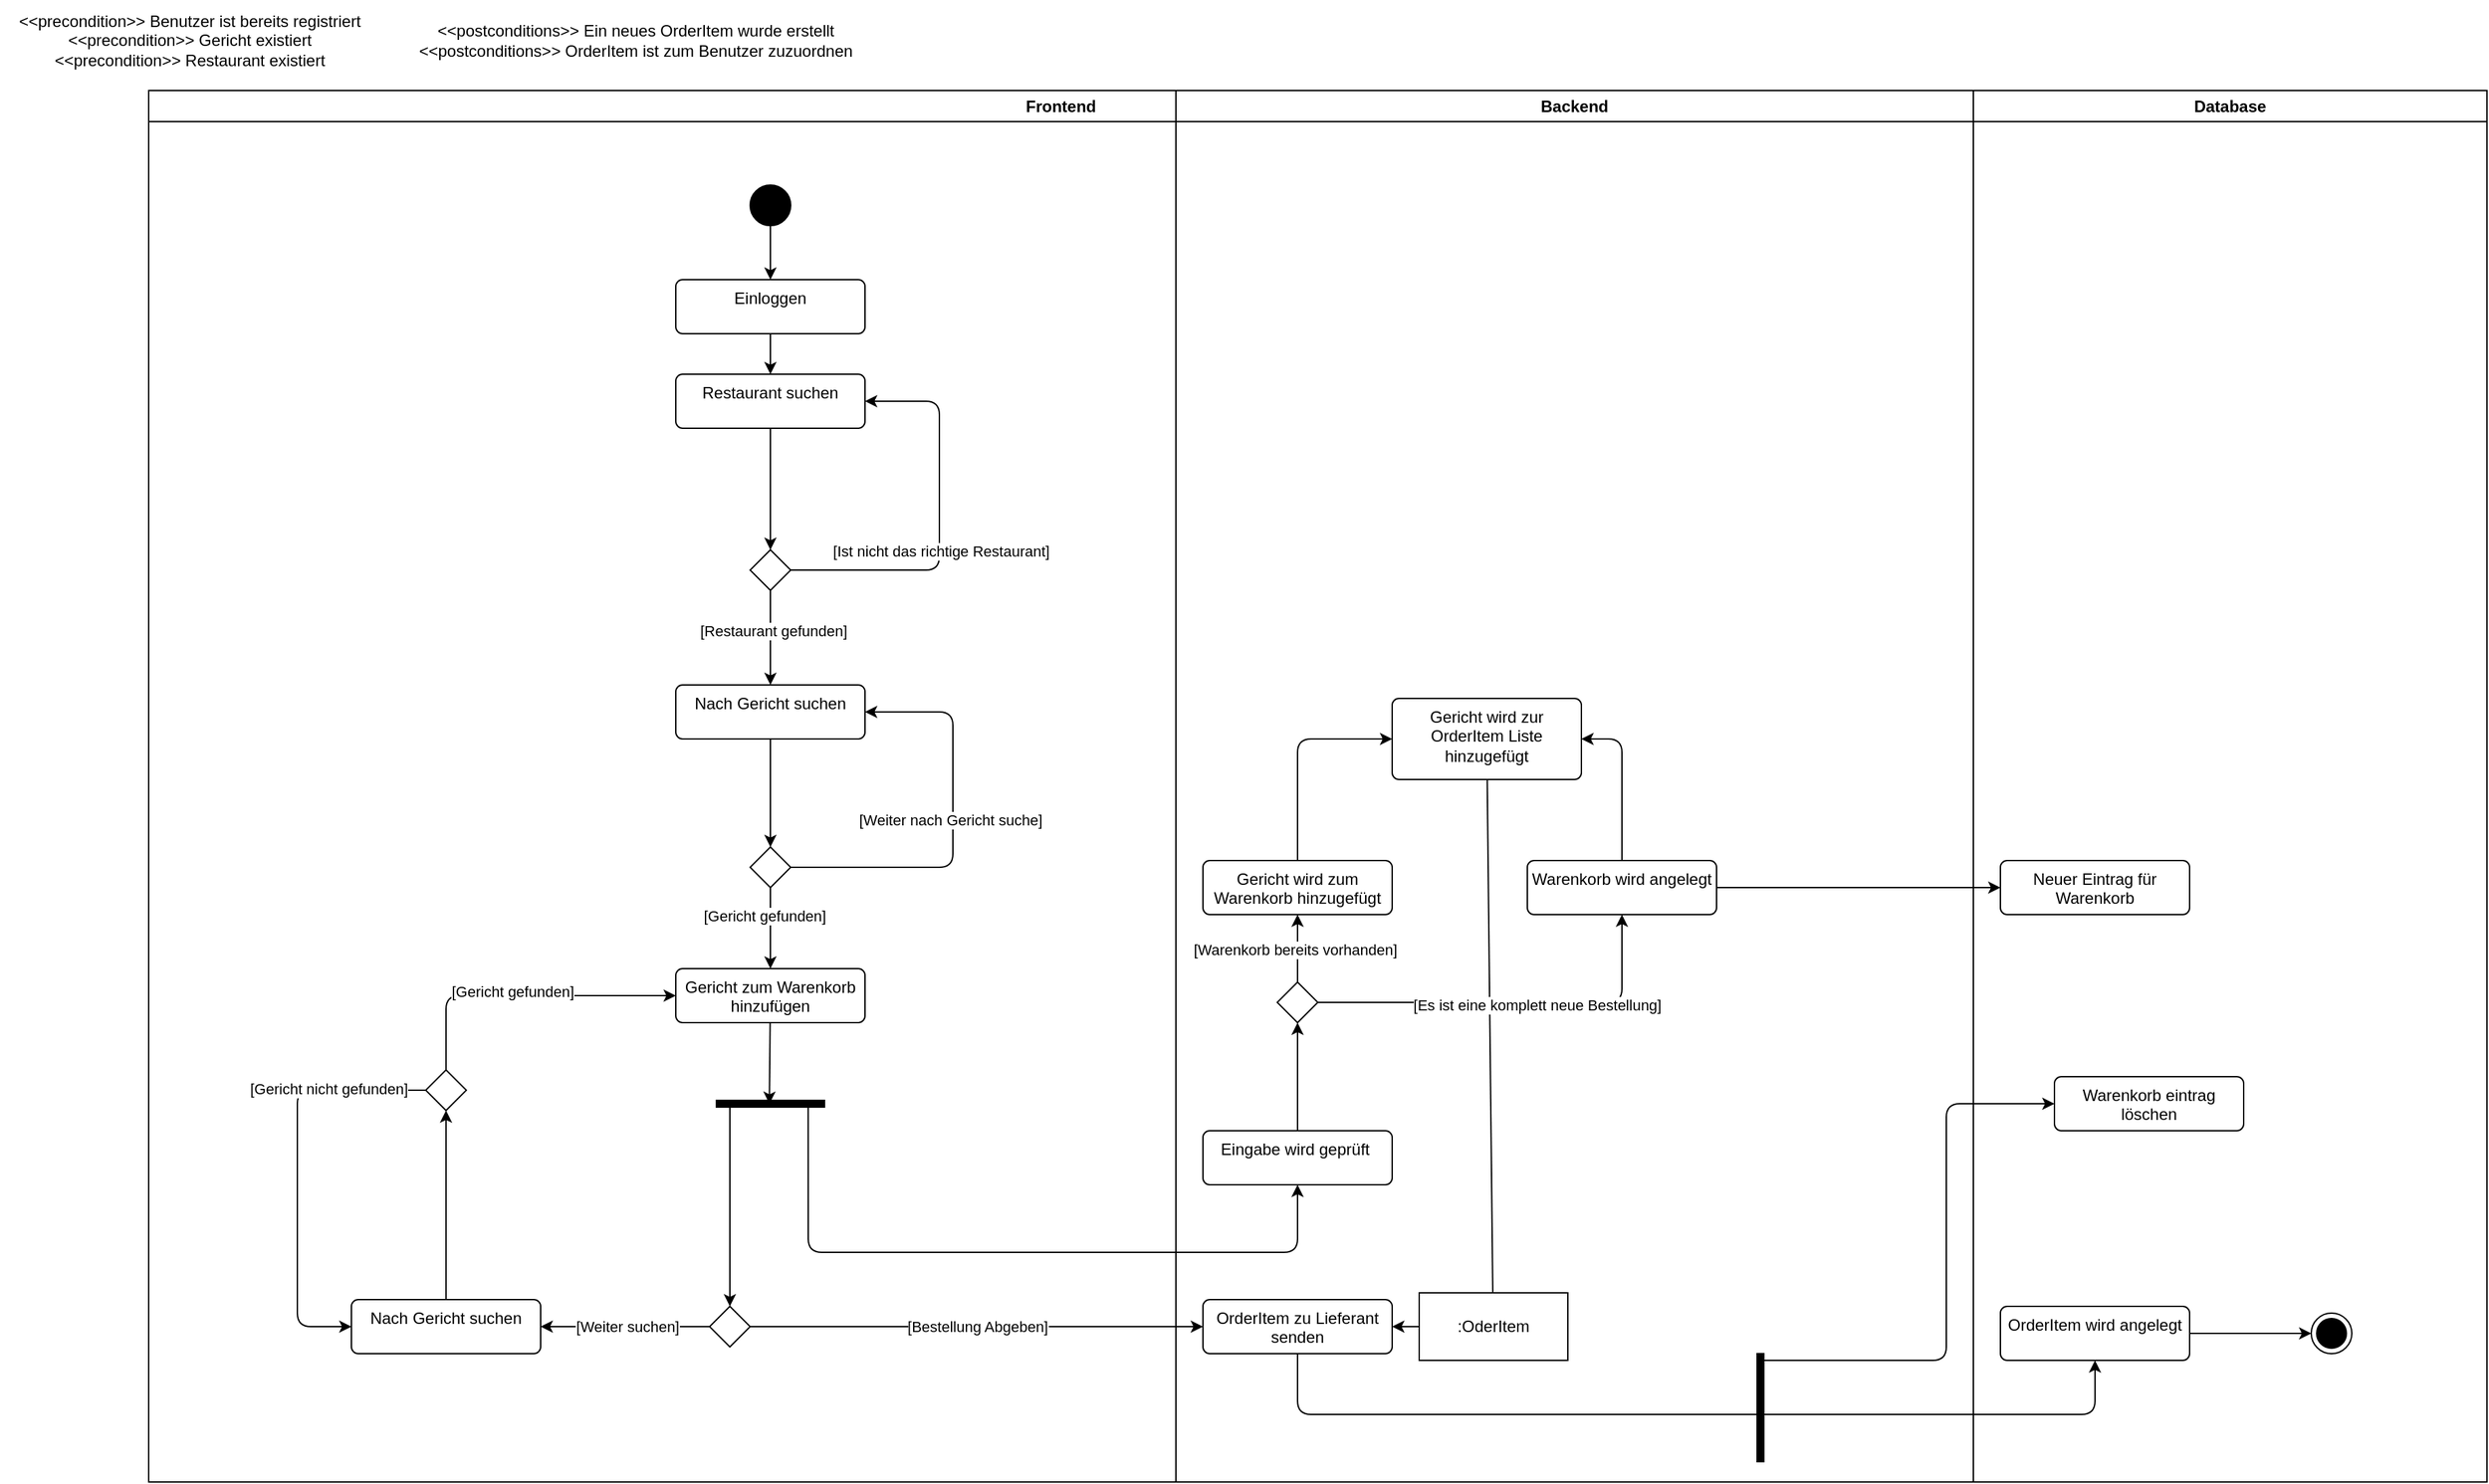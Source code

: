 <mxfile>
    <diagram id="Fu2nkoHtEZ3IX-Ww9v6w" name="Page-1">
        <mxGraphModel dx="2201" dy="1937" grid="1" gridSize="10" guides="1" tooltips="1" connect="1" arrows="1" fold="1" page="1" pageScale="1" pageWidth="850" pageHeight="1100" math="0" shadow="0">
            <root>
                <mxCell id="0"/>
                <mxCell id="1" parent="0"/>
                <mxCell id="2" value="Frontend" style="swimlane;whiteSpace=wrap;html=1;" vertex="1" parent="1">
                    <mxGeometry x="-300" y="50" width="1350" height="1030" as="geometry"/>
                </mxCell>
                <mxCell id="8" style="edgeStyle=none;html=1;" edge="1" parent="2" source="6" target="7">
                    <mxGeometry relative="1" as="geometry"/>
                </mxCell>
                <mxCell id="6" value="" style="ellipse;fillColor=strokeColor;html=1;" vertex="1" parent="2">
                    <mxGeometry x="445" y="70" width="30" height="30" as="geometry"/>
                </mxCell>
                <mxCell id="14" style="edgeStyle=none;html=1;entryX=0.5;entryY=0;entryDx=0;entryDy=0;" edge="1" parent="2" source="7" target="13">
                    <mxGeometry relative="1" as="geometry"/>
                </mxCell>
                <mxCell id="7" value="Einloggen" style="html=1;align=center;verticalAlign=top;rounded=1;absoluteArcSize=1;arcSize=10;dashed=0;whiteSpace=wrap;" vertex="1" parent="2">
                    <mxGeometry x="390" y="140" width="140" height="40" as="geometry"/>
                </mxCell>
                <mxCell id="16" style="edgeStyle=none;html=1;entryX=0.5;entryY=0;entryDx=0;entryDy=0;" edge="1" parent="2" source="13" target="15">
                    <mxGeometry relative="1" as="geometry"/>
                </mxCell>
                <mxCell id="13" value="Restaurant suchen" style="html=1;align=center;verticalAlign=top;rounded=1;absoluteArcSize=1;arcSize=10;dashed=0;whiteSpace=wrap;" vertex="1" parent="2">
                    <mxGeometry x="390" y="210" width="140" height="40" as="geometry"/>
                </mxCell>
                <mxCell id="18" style="edgeStyle=none;html=1;entryX=1;entryY=0.5;entryDx=0;entryDy=0;" edge="1" parent="2" source="15" target="13">
                    <mxGeometry relative="1" as="geometry">
                        <Array as="points">
                            <mxPoint x="585" y="355"/>
                            <mxPoint x="585" y="230"/>
                        </Array>
                    </mxGeometry>
                </mxCell>
                <mxCell id="24" value="[Ist nicht das richtige Restaurant]" style="edgeLabel;html=1;align=center;verticalAlign=middle;resizable=0;points=[];" vertex="1" connectable="0" parent="18">
                    <mxGeometry x="-0.145" y="-1" relative="1" as="geometry">
                        <mxPoint as="offset"/>
                    </mxGeometry>
                </mxCell>
                <mxCell id="20" style="edgeStyle=none;html=1;" edge="1" parent="2" source="15" target="19">
                    <mxGeometry relative="1" as="geometry"/>
                </mxCell>
                <mxCell id="23" value="[Restaurant gefunden]" style="edgeLabel;html=1;align=center;verticalAlign=middle;resizable=0;points=[];" vertex="1" connectable="0" parent="20">
                    <mxGeometry x="-0.155" y="2" relative="1" as="geometry">
                        <mxPoint as="offset"/>
                    </mxGeometry>
                </mxCell>
                <mxCell id="15" value="" style="rhombus;" vertex="1" parent="2">
                    <mxGeometry x="445" y="340" width="30" height="30" as="geometry"/>
                </mxCell>
                <mxCell id="26" style="edgeStyle=none;html=1;entryX=0.5;entryY=0;entryDx=0;entryDy=0;" edge="1" parent="2" source="19" target="25">
                    <mxGeometry relative="1" as="geometry"/>
                </mxCell>
                <mxCell id="19" value="Nach Gericht suchen" style="html=1;align=center;verticalAlign=top;rounded=1;absoluteArcSize=1;arcSize=10;dashed=0;whiteSpace=wrap;" vertex="1" parent="2">
                    <mxGeometry x="390" y="440" width="140" height="40" as="geometry"/>
                </mxCell>
                <mxCell id="28" style="edgeStyle=none;html=1;entryX=0.5;entryY=0;entryDx=0;entryDy=0;" edge="1" parent="2" source="25" target="27">
                    <mxGeometry relative="1" as="geometry">
                        <mxPoint x="458.8" y="661.545" as="targetPoint"/>
                    </mxGeometry>
                </mxCell>
                <mxCell id="31" value="[Gericht gefunden]&amp;nbsp;" style="edgeLabel;html=1;align=center;verticalAlign=middle;resizable=0;points=[];" vertex="1" connectable="0" parent="28">
                    <mxGeometry x="-0.3" y="-3" relative="1" as="geometry">
                        <mxPoint as="offset"/>
                    </mxGeometry>
                </mxCell>
                <mxCell id="30" style="edgeStyle=none;html=1;entryX=1;entryY=0.5;entryDx=0;entryDy=0;" edge="1" parent="2" source="25" target="19">
                    <mxGeometry relative="1" as="geometry">
                        <Array as="points">
                            <mxPoint x="595" y="575"/>
                            <mxPoint x="595" y="460"/>
                        </Array>
                    </mxGeometry>
                </mxCell>
                <mxCell id="32" value="[Weiter nach Gericht suche]" style="edgeLabel;html=1;align=center;verticalAlign=middle;resizable=0;points=[];" vertex="1" connectable="0" parent="30">
                    <mxGeometry x="0.037" y="2" relative="1" as="geometry">
                        <mxPoint as="offset"/>
                    </mxGeometry>
                </mxCell>
                <mxCell id="25" value="" style="rhombus;" vertex="1" parent="2">
                    <mxGeometry x="445" y="560" width="30" height="30" as="geometry"/>
                </mxCell>
                <mxCell id="27" value="Gericht zum Warenkorb hinzufügen" style="html=1;align=center;verticalAlign=top;rounded=1;absoluteArcSize=1;arcSize=10;dashed=0;whiteSpace=wrap;" vertex="1" parent="2">
                    <mxGeometry x="390" y="650" width="140" height="40" as="geometry"/>
                </mxCell>
                <mxCell id="33" value="" style="rhombus;" vertex="1" parent="2">
                    <mxGeometry x="415" y="900" width="30" height="30" as="geometry"/>
                </mxCell>
                <mxCell id="47" value="Nach Gericht suchen" style="html=1;align=center;verticalAlign=top;rounded=1;absoluteArcSize=1;arcSize=10;dashed=0;whiteSpace=wrap;" vertex="1" parent="2">
                    <mxGeometry x="150" y="895.0" width="140" height="40" as="geometry"/>
                </mxCell>
                <mxCell id="48" value="" style="edgeStyle=none;html=1;" edge="1" parent="2" source="33" target="47">
                    <mxGeometry relative="1" as="geometry">
                        <mxPoint x="281" y="959" as="sourcePoint"/>
                        <mxPoint x="150" y="525" as="targetPoint"/>
                        <Array as="points">
                            <mxPoint x="310" y="915"/>
                        </Array>
                    </mxGeometry>
                </mxCell>
                <mxCell id="49" value="[Weiter suchen]" style="edgeLabel;html=1;align=center;verticalAlign=middle;resizable=0;points=[];" vertex="1" connectable="0" parent="48">
                    <mxGeometry x="-0.021" relative="1" as="geometry">
                        <mxPoint as="offset"/>
                    </mxGeometry>
                </mxCell>
                <mxCell id="54" style="edgeStyle=none;html=1;entryX=0;entryY=0.5;entryDx=0;entryDy=0;" edge="1" parent="2" source="50" target="27">
                    <mxGeometry relative="1" as="geometry">
                        <Array as="points">
                            <mxPoint x="220" y="670"/>
                        </Array>
                    </mxGeometry>
                </mxCell>
                <mxCell id="55" value="&lt;span style=&quot;color: rgb(0, 0, 0);&quot;&gt;[Gericht gefunden]&lt;/span&gt;" style="edgeLabel;html=1;align=center;verticalAlign=middle;resizable=0;points=[];" vertex="1" connectable="0" parent="54">
                    <mxGeometry x="-0.077" y="3" relative="1" as="geometry">
                        <mxPoint as="offset"/>
                    </mxGeometry>
                </mxCell>
                <mxCell id="57" style="edgeStyle=none;html=1;entryX=0;entryY=0.5;entryDx=0;entryDy=0;" edge="1" parent="2" source="50" target="47">
                    <mxGeometry relative="1" as="geometry">
                        <Array as="points">
                            <mxPoint x="110" y="740"/>
                            <mxPoint x="110" y="915"/>
                        </Array>
                    </mxGeometry>
                </mxCell>
                <mxCell id="58" value="[Gericht nicht gefunden]" style="edgeLabel;html=1;align=center;verticalAlign=middle;resizable=0;points=[];" vertex="1" connectable="0" parent="57">
                    <mxGeometry x="-0.536" y="-1" relative="1" as="geometry">
                        <mxPoint as="offset"/>
                    </mxGeometry>
                </mxCell>
                <mxCell id="50" value="" style="rhombus;" vertex="1" parent="2">
                    <mxGeometry x="205" y="725" width="30" height="30" as="geometry"/>
                </mxCell>
                <mxCell id="51" style="edgeStyle=none;html=1;entryX=0.5;entryY=1;entryDx=0;entryDy=0;" edge="1" parent="2" source="47" target="50">
                    <mxGeometry relative="1" as="geometry">
                        <mxPoint x="160" y="810" as="targetPoint"/>
                    </mxGeometry>
                </mxCell>
                <mxCell id="79" style="edgeStyle=none;html=1;entryX=0.5;entryY=0;entryDx=0;entryDy=0;" edge="1" parent="2" source="59" target="33">
                    <mxGeometry relative="1" as="geometry"/>
                </mxCell>
                <mxCell id="59" value="" style="html=1;points=[];perimeter=orthogonalPerimeter;fillColor=strokeColor;rotation=90;" vertex="1" parent="2">
                    <mxGeometry x="457.5" y="710" width="5" height="80" as="geometry"/>
                </mxCell>
                <mxCell id="60" style="edgeStyle=none;html=1;entryX=0.517;entryY=0.51;entryDx=0;entryDy=0;entryPerimeter=0;" edge="1" parent="2" source="27" target="59">
                    <mxGeometry relative="1" as="geometry"/>
                </mxCell>
                <mxCell id="3" value="Backend" style="swimlane;whiteSpace=wrap;html=1;" vertex="1" parent="2">
                    <mxGeometry x="760" width="590" height="1030" as="geometry"/>
                </mxCell>
                <mxCell id="70" style="edgeStyle=none;html=1;entryX=0.5;entryY=1;entryDx=0;entryDy=0;" edge="1" parent="3" source="61" target="69">
                    <mxGeometry relative="1" as="geometry"/>
                </mxCell>
                <mxCell id="61" value="Eingabe wird geprüft&amp;nbsp;" style="html=1;align=center;verticalAlign=top;rounded=1;absoluteArcSize=1;arcSize=10;dashed=0;whiteSpace=wrap;" vertex="1" parent="3">
                    <mxGeometry x="20" y="770" width="140" height="40" as="geometry"/>
                </mxCell>
                <mxCell id="68" style="edgeStyle=none;html=1;exitX=0.5;exitY=0;exitDx=0;exitDy=0;" edge="1" parent="3" source="65" target="67">
                    <mxGeometry relative="1" as="geometry">
                        <Array as="points">
                            <mxPoint x="90" y="480"/>
                        </Array>
                    </mxGeometry>
                </mxCell>
                <mxCell id="65" value="Gericht wird zum Warenkorb hinzugefügt" style="html=1;align=center;verticalAlign=top;rounded=1;absoluteArcSize=1;arcSize=10;dashed=0;whiteSpace=wrap;" vertex="1" parent="3">
                    <mxGeometry x="20" y="570" width="140" height="40" as="geometry"/>
                </mxCell>
                <mxCell id="84" style="edgeStyle=none;html=1;entryX=0.5;entryY=1;entryDx=0;entryDy=0;" edge="1" parent="3" source="67" target="83">
                    <mxGeometry relative="1" as="geometry"/>
                </mxCell>
                <mxCell id="67" value="Gericht wird zur OrderItem Liste hinzugefügt&lt;div&gt;&lt;br&gt;&lt;/div&gt;" style="html=1;align=center;verticalAlign=top;rounded=1;absoluteArcSize=1;arcSize=10;dashed=0;whiteSpace=wrap;" vertex="1" parent="3">
                    <mxGeometry x="160" y="450" width="140" height="60" as="geometry"/>
                </mxCell>
                <mxCell id="74" style="edgeStyle=none;html=1;entryX=0.5;entryY=1;entryDx=0;entryDy=0;" edge="1" parent="3" source="69" target="65">
                    <mxGeometry relative="1" as="geometry"/>
                </mxCell>
                <mxCell id="76" value="[Warenkorb bereits vorhanden]" style="edgeLabel;html=1;align=center;verticalAlign=middle;resizable=0;points=[];" vertex="1" connectable="0" parent="74">
                    <mxGeometry x="-0.025" y="2" relative="1" as="geometry">
                        <mxPoint as="offset"/>
                    </mxGeometry>
                </mxCell>
                <mxCell id="75" style="edgeStyle=none;html=1;entryX=0.5;entryY=1;entryDx=0;entryDy=0;" edge="1" parent="3" source="69" target="72">
                    <mxGeometry relative="1" as="geometry">
                        <Array as="points">
                            <mxPoint x="330" y="675"/>
                        </Array>
                    </mxGeometry>
                </mxCell>
                <mxCell id="77" value="[Es ist eine komplett neue B&lt;span style=&quot;background-color: light-dark(#ffffff, var(--ge-dark-color, #121212));&quot;&gt;estellung]&lt;/span&gt;" style="edgeLabel;html=1;align=center;verticalAlign=middle;resizable=0;points=[];" vertex="1" connectable="0" parent="75">
                    <mxGeometry x="0.117" y="-2" relative="1" as="geometry">
                        <mxPoint as="offset"/>
                    </mxGeometry>
                </mxCell>
                <mxCell id="69" value="" style="rhombus;" vertex="1" parent="3">
                    <mxGeometry x="75" y="660" width="30" height="30" as="geometry"/>
                </mxCell>
                <mxCell id="71" style="edgeStyle=none;html=1;exitX=0.5;exitY=0;exitDx=0;exitDy=0;entryX=1;entryY=0.5;entryDx=0;entryDy=0;" edge="1" parent="3" source="72" target="67">
                    <mxGeometry relative="1" as="geometry">
                        <mxPoint x="330" y="550" as="targetPoint"/>
                        <Array as="points">
                            <mxPoint x="330" y="480"/>
                        </Array>
                    </mxGeometry>
                </mxCell>
                <mxCell id="72" value="Warenkorb wird angelegt" style="html=1;align=center;verticalAlign=top;rounded=1;absoluteArcSize=1;arcSize=10;dashed=0;whiteSpace=wrap;" vertex="1" parent="3">
                    <mxGeometry x="260" y="570" width="140" height="40" as="geometry"/>
                </mxCell>
                <mxCell id="89" style="edgeStyle=none;html=1;entryX=1;entryY=0.5;entryDx=0;entryDy=0;" edge="1" parent="3" source="83" target="85">
                    <mxGeometry relative="1" as="geometry"/>
                </mxCell>
                <mxCell id="83" value=":OderItem" style="html=1;whiteSpace=wrap;" vertex="1" parent="3">
                    <mxGeometry x="180" y="890" width="110" height="50" as="geometry"/>
                </mxCell>
                <mxCell id="85" value="OrderItem zu Lieferant senden" style="html=1;align=center;verticalAlign=top;rounded=1;absoluteArcSize=1;arcSize=10;dashed=0;whiteSpace=wrap;" vertex="1" parent="3">
                    <mxGeometry x="20" y="895" width="140" height="40" as="geometry"/>
                </mxCell>
                <mxCell id="95" value="" style="html=1;points=[];perimeter=orthogonalPerimeter;fillColor=strokeColor;" vertex="1" parent="3">
                    <mxGeometry x="430" y="935" width="5" height="80" as="geometry"/>
                </mxCell>
                <mxCell id="62" style="edgeStyle=none;html=1;entryX=0.5;entryY=1;entryDx=0;entryDy=0;exitX=0.909;exitY=0.151;exitDx=0;exitDy=0;exitPerimeter=0;" edge="1" parent="2" source="59" target="61">
                    <mxGeometry relative="1" as="geometry">
                        <Array as="points">
                            <mxPoint x="488" y="860"/>
                            <mxPoint x="850" y="860"/>
                        </Array>
                    </mxGeometry>
                </mxCell>
                <mxCell id="82" value="[Bestellung Abgeben]" style="edgeStyle=none;html=1;entryX=0;entryY=0.5;entryDx=0;entryDy=0;" edge="1" parent="2" source="33" target="85">
                    <mxGeometry relative="1" as="geometry">
                        <mxPoint x="610" y="910" as="targetPoint"/>
                    </mxGeometry>
                </mxCell>
                <mxCell id="4" value="Database" style="swimlane;whiteSpace=wrap;html=1;" vertex="1" parent="1">
                    <mxGeometry x="1050" y="50" width="380" height="1030" as="geometry"/>
                </mxCell>
                <mxCell id="92" style="edgeStyle=none;html=1;entryX=0;entryY=0.5;entryDx=0;entryDy=0;" edge="1" parent="4" source="63">
                    <mxGeometry relative="1" as="geometry">
                        <mxPoint x="250" y="920.0" as="targetPoint"/>
                    </mxGeometry>
                </mxCell>
                <mxCell id="63" value="OrderItem wird angelegt" style="html=1;align=center;verticalAlign=top;rounded=1;absoluteArcSize=1;arcSize=10;dashed=0;whiteSpace=wrap;" vertex="1" parent="4">
                    <mxGeometry x="20" y="900" width="140" height="40" as="geometry"/>
                </mxCell>
                <mxCell id="80" value="Neuer Eintrag für Warenkorb" style="html=1;align=center;verticalAlign=top;rounded=1;absoluteArcSize=1;arcSize=10;dashed=0;whiteSpace=wrap;" vertex="1" parent="4">
                    <mxGeometry x="20" y="570" width="140" height="40" as="geometry"/>
                </mxCell>
                <mxCell id="97" value="Warenkorb eintrag löschen" style="html=1;align=center;verticalAlign=top;rounded=1;absoluteArcSize=1;arcSize=10;dashed=0;whiteSpace=wrap;" vertex="1" parent="4">
                    <mxGeometry x="60" y="730" width="140" height="40" as="geometry"/>
                </mxCell>
                <mxCell id="109" value="" style="ellipse;html=1;shape=endState;fillColor=strokeColor;" vertex="1" parent="4">
                    <mxGeometry x="250" y="905" width="30" height="30" as="geometry"/>
                </mxCell>
                <mxCell id="81" style="edgeStyle=none;html=1;entryX=0;entryY=0.5;entryDx=0;entryDy=0;" edge="1" parent="1" source="72" target="80">
                    <mxGeometry relative="1" as="geometry"/>
                </mxCell>
                <mxCell id="90" style="edgeStyle=none;html=1;entryX=0.5;entryY=1;entryDx=0;entryDy=0;" edge="1" parent="1" source="85" target="63">
                    <mxGeometry relative="1" as="geometry">
                        <Array as="points">
                            <mxPoint x="550" y="1030"/>
                            <mxPoint x="1140" y="1030"/>
                        </Array>
                    </mxGeometry>
                </mxCell>
                <mxCell id="93" value="&amp;lt;&amp;lt;precondition&amp;gt;&amp;gt; Benutzer ist bereits&amp;nbsp;&lt;span class=&quot;yKMVIe&quot; aria-level=&quot;1&quot; role=&quot;heading&quot;&gt;registriert&lt;/span&gt;&lt;div&gt;&lt;span class=&quot;yKMVIe&quot; aria-level=&quot;1&quot; role=&quot;heading&quot;&gt;&lt;span style=&quot;color: rgb(0, 0, 0);&quot;&gt;&amp;lt;&amp;lt;precondition&amp;gt;&amp;gt; Gericht existiert&lt;/span&gt;&lt;/span&gt;&lt;/div&gt;&lt;div&gt;&lt;span class=&quot;yKMVIe&quot; aria-level=&quot;1&quot; role=&quot;heading&quot;&gt;&lt;span style=&quot;color: rgb(0, 0, 0);&quot;&gt;&amp;lt;&amp;lt;precondition&amp;gt;&amp;gt; Restaurant existiert&lt;/span&gt;&lt;/span&gt;&lt;/div&gt;" style="text;html=1;align=center;verticalAlign=middle;resizable=0;points=[];autosize=1;strokeColor=none;fillColor=none;" vertex="1" parent="1">
                    <mxGeometry x="-410" y="-17" width="280" height="60" as="geometry"/>
                </mxCell>
                <mxCell id="94" value="&amp;lt;&amp;lt;postconditions&amp;gt;&amp;gt; Ein neues OrderItem wurde erstellt&lt;div&gt;&lt;span style=&quot;color: rgb(0, 0, 0);&quot;&gt;&amp;lt;&amp;lt;postconditions&amp;gt;&amp;gt; OrderItem ist zum Benutzer zuzuordnen&lt;/span&gt;&lt;/div&gt;" style="text;html=1;align=center;verticalAlign=middle;resizable=0;points=[];autosize=1;strokeColor=none;fillColor=none;" vertex="1" parent="1">
                    <mxGeometry x="-110" y="-7" width="340" height="40" as="geometry"/>
                </mxCell>
                <mxCell id="96" style="edgeStyle=none;html=1;entryX=0;entryY=0.5;entryDx=0;entryDy=0;" edge="1" parent="1" source="95" target="97">
                    <mxGeometry relative="1" as="geometry">
                        <mxPoint x="1100" y="800" as="targetPoint"/>
                        <Array as="points">
                            <mxPoint x="1030" y="990"/>
                            <mxPoint x="1030" y="800"/>
                        </Array>
                    </mxGeometry>
                </mxCell>
            </root>
        </mxGraphModel>
    </diagram>
</mxfile>